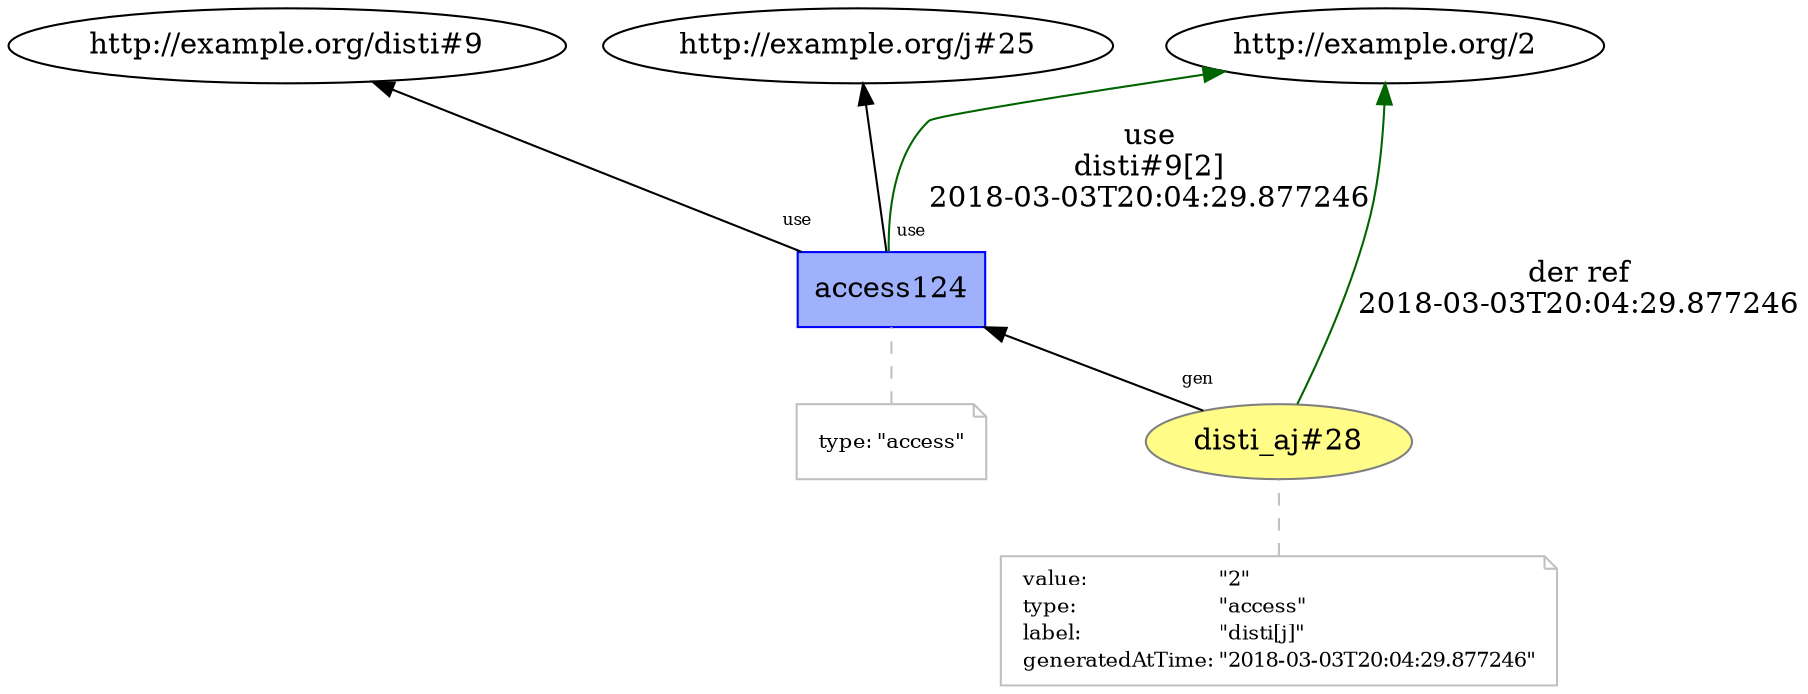 digraph "PROV" { size="16,12"; rankdir="BT";
"http://example.org/disti_aj#28" [fillcolor="#FFFC87",color="#808080",style="filled",label="disti_aj#28",URL="http://example.org/disti_aj#28"]
"-attrs0" [color="gray",shape="note",fontsize="10",fontcolor="black",label=<<TABLE cellpadding="0" border="0">
	<TR>
	    <TD align="left">value:</TD>
	    <TD align="left">&quot;2&quot;</TD>
	</TR>
	<TR>
	    <TD align="left">type:</TD>
	    <TD align="left">&quot;access&quot;</TD>
	</TR>
	<TR>
	    <TD align="left">label:</TD>
	    <TD align="left">&quot;disti[j]&quot;</TD>
	</TR>
	<TR>
	    <TD align="left">generatedAtTime:</TD>
	    <TD align="left">&quot;2018-03-03T20:04:29.877246&quot;</TD>
	</TR>
</TABLE>>]
"-attrs0" -> "http://example.org/disti_aj#28" [color="gray",style="dashed",arrowhead="none"]
"http://example.org/access124" [fillcolor="#9FB1FC",color="#0000FF",shape="polygon",sides="4",style="filled",label="access124",URL="http://example.org/access124"]
"-attrs1" [color="gray",shape="note",fontsize="10",fontcolor="black",label=<<TABLE cellpadding="0" border="0">
	<TR>
	    <TD align="left">type:</TD>
	    <TD align="left">&quot;access&quot;</TD>
	</TR>
</TABLE>>]
"-attrs1" -> "http://example.org/access124" [color="gray",style="dashed",arrowhead="none"]
"http://example.org/access124" -> "http://example.org/2" [labelfontsize="8",labeldistance="1.5",color="darkgreen",labelangle="60.0",rotation="20",label="use
disti#9[2]
2018-03-03T20:04:29.877246"]
"http://example.org/disti_aj#28" -> "http://example.org/2" [labelfontsize="8",labeldistance="1.5",color="darkgreen",labelangle="60.0",rotation="20",label="der ref
2018-03-03T20:04:29.877246"]
"http://example.org/disti_aj#28" -> "http://example.org/access124" [labelfontsize="8",labeldistance="1.5",labelangle="60.0",rotation="20",taillabel="gen"]
"http://example.org/access124" -> "http://example.org/disti#9" [labelfontsize="8",labeldistance="1.5",labelangle="60.0",rotation="20",taillabel="use"]
"http://example.org/access124" -> "http://example.org/j#25" [labelfontsize="8",labeldistance="1.5",labelangle="60.0",rotation="20",taillabel="use"]
}
